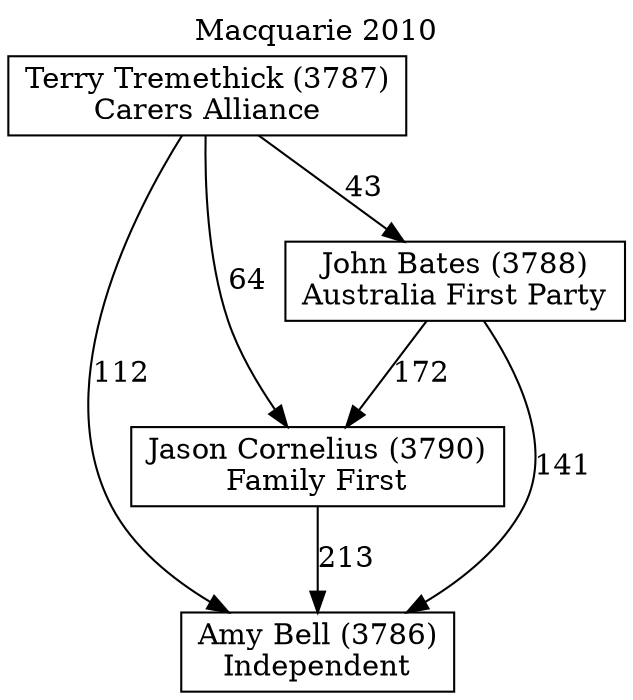 // House preference flow
digraph "Amy Bell (3786)_Macquarie_2010" {
	graph [label="Macquarie 2010" labelloc=t mclimit=10]
	node [shape=box]
	"Amy Bell (3786)" [label="Amy Bell (3786)
Independent"]
	"Jason Cornelius (3790)" [label="Jason Cornelius (3790)
Family First"]
	"John Bates (3788)" [label="John Bates (3788)
Australia First Party"]
	"Terry Tremethick (3787)" [label="Terry Tremethick (3787)
Carers Alliance"]
	"Jason Cornelius (3790)" -> "Amy Bell (3786)" [label=213]
	"John Bates (3788)" -> "Amy Bell (3786)" [label=141]
	"John Bates (3788)" -> "Jason Cornelius (3790)" [label=172]
	"Terry Tremethick (3787)" -> "Amy Bell (3786)" [label=112]
	"Terry Tremethick (3787)" -> "Jason Cornelius (3790)" [label=64]
	"Terry Tremethick (3787)" -> "John Bates (3788)" [label=43]
}
